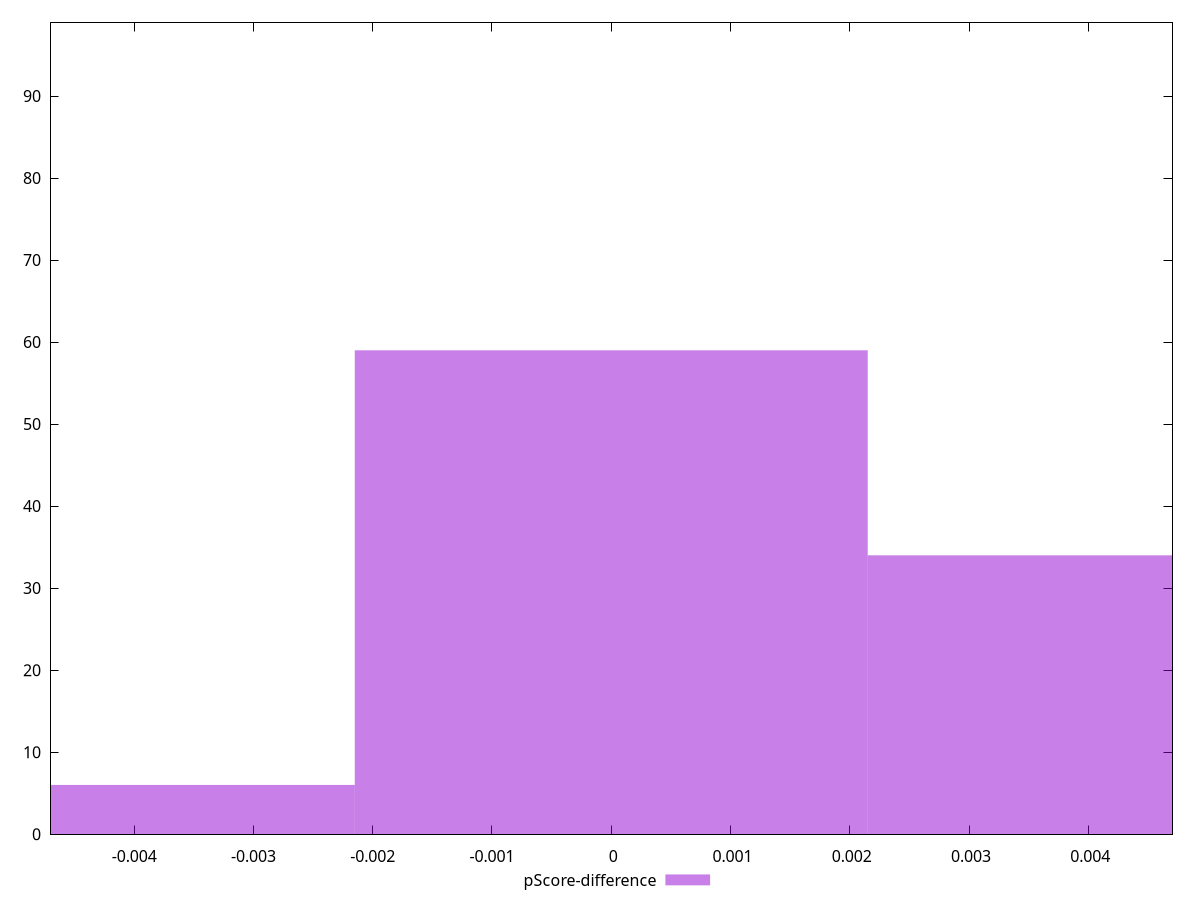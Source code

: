 reset

$pScoreDifference <<EOF
0 59
-0.0043010513548851085 6
0.0043010513548851085 34
EOF

set key outside below
set boxwidth 0.0043010513548851085
set xrange [-0.004705882352941171:0.004705882352941171]
set yrange [0:99]
set trange [0:99]
set style fill transparent solid 0.5 noborder
set terminal svg size 640, 490 enhanced background rgb 'white'
set output "report/report_00029_2021-02-24T13-36-40.390Z/unused-javascript/samples/card/pScore-difference/histogram.svg"

plot $pScoreDifference title "pScore-difference" with boxes

reset
